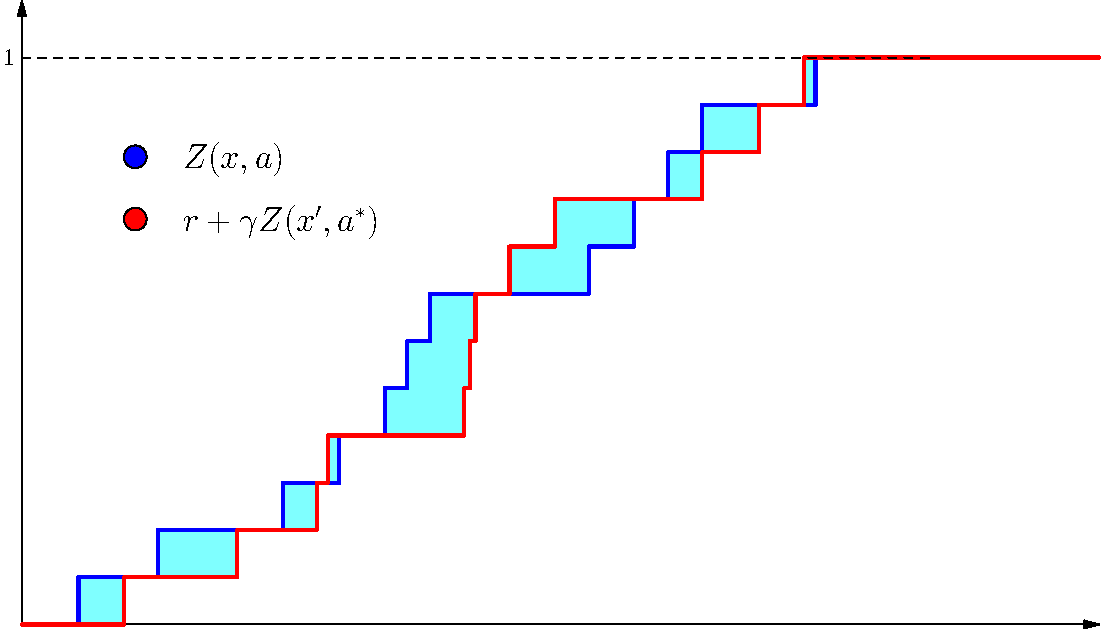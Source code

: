 
unitsize(2cm);

real width = 9.5;
real height = 5.5;

int N = 60;

real one_y = 5;
real sample_radius = 0.05;

path get_step_func(real[] xs) {
    draw((0,0)--(width,0), EndArrow);
    draw((0,0)--(0,height), EndArrow);

    int N = xs.length;
    real step = one_y / N;

    path p = (0,0);
    for (int i = 0; i < N; ++i)
        p = p -- (xs[i], i*step) -- (xs[i], (i+1)*step);          // adds a step
    p = p -- (width, one_y);

    return p;
}

void draw_samples(real[] xs, pen my_pen=black) {
    for (int i = 0; i < xs.length; ++i)
        fill(circle((xs[i],-0.25),sample_radius), my_pen);
}

real[] xs = {0.5, 1.2, 2.3, 2.8, 3.2, 3.4, 3.6, 5, 5.4, 5.7, 6, 7};
path p = get_step_func(xs);
real[] ys = {0.9, 1.9, 2.6, 2.7, 3.9, 3.95, 4, 4.3, 4.7, 6, 6.5, 6.9};
path q = get_step_func(ys);

fill(p..reverse(q)..cycle, evenodd+lightcyan);
draw(p, blue+linewidth(1.6));
draw(q, red+linewidth(1.6));

draw((0,one_y)--(8,one_y), dashed);
label("$1$", (0,one_y), W);

real radius = 0.1;
pen fs = fontsize(16);

real y = height * 3/4;
filldraw(circle((1,y), radius), blue);
label("$Z(x,a)$", (1,y-radius/4), 5*E, fs);

y -= height * 1/10;
filldraw(circle((1,y), radius), red);
label("$r+\gamma Z(x',a^*)$", (1,y-radius/4), 5*E, fs);